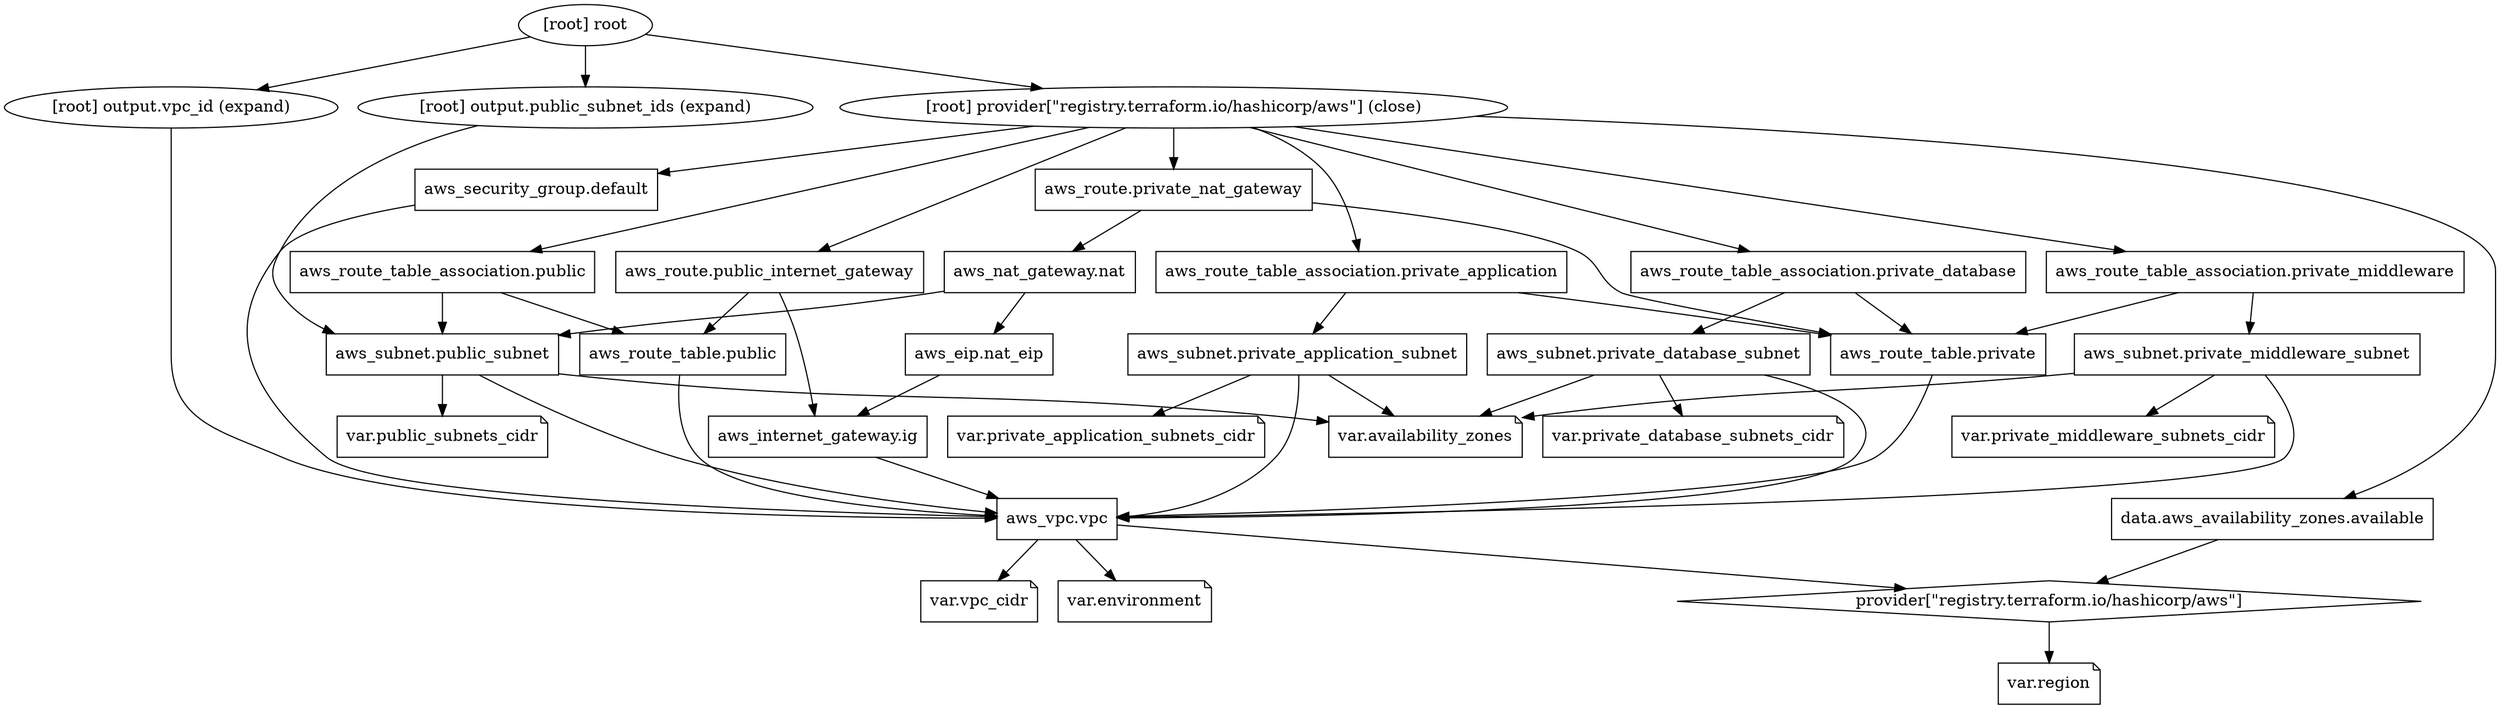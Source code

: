 digraph {
	compound = "true"
	newrank = "true"
	subgraph "root" {
		"[root] aws_eip.nat_eip (expand)" [label = "aws_eip.nat_eip", shape = "box"]
		"[root] aws_internet_gateway.ig (expand)" [label = "aws_internet_gateway.ig", shape = "box"]
		"[root] aws_nat_gateway.nat (expand)" [label = "aws_nat_gateway.nat", shape = "box"]
		"[root] aws_route.private_nat_gateway (expand)" [label = "aws_route.private_nat_gateway", shape = "box"]
		"[root] aws_route.public_internet_gateway (expand)" [label = "aws_route.public_internet_gateway", shape = "box"]
		"[root] aws_route_table.private (expand)" [label = "aws_route_table.private", shape = "box"]
		"[root] aws_route_table.public (expand)" [label = "aws_route_table.public", shape = "box"]
		"[root] aws_route_table_association.private_application (expand)" [label = "aws_route_table_association.private_application", shape = "box"]
		"[root] aws_route_table_association.private_database (expand)" [label = "aws_route_table_association.private_database", shape = "box"]
		"[root] aws_route_table_association.private_middleware (expand)" [label = "aws_route_table_association.private_middleware", shape = "box"]
		"[root] aws_route_table_association.public (expand)" [label = "aws_route_table_association.public", shape = "box"]
		"[root] aws_security_group.default (expand)" [label = "aws_security_group.default", shape = "box"]
		"[root] aws_subnet.private_application_subnet (expand)" [label = "aws_subnet.private_application_subnet", shape = "box"]
		"[root] aws_subnet.private_database_subnet (expand)" [label = "aws_subnet.private_database_subnet", shape = "box"]
		"[root] aws_subnet.private_middleware_subnet (expand)" [label = "aws_subnet.private_middleware_subnet", shape = "box"]
		"[root] aws_subnet.public_subnet (expand)" [label = "aws_subnet.public_subnet", shape = "box"]
		"[root] aws_vpc.vpc (expand)" [label = "aws_vpc.vpc", shape = "box"]
		"[root] data.aws_availability_zones.available (expand)" [label = "data.aws_availability_zones.available", shape = "box"]
		"[root] provider[\"registry.terraform.io/hashicorp/aws\"]" [label = "provider[\"registry.terraform.io/hashicorp/aws\"]", shape = "diamond"]
		"[root] var.availability_zones" [label = "var.availability_zones", shape = "note"]
		"[root] var.environment" [label = "var.environment", shape = "note"]
		"[root] var.private_application_subnets_cidr" [label = "var.private_application_subnets_cidr", shape = "note"]
		"[root] var.private_database_subnets_cidr" [label = "var.private_database_subnets_cidr", shape = "note"]
		"[root] var.private_middleware_subnets_cidr" [label = "var.private_middleware_subnets_cidr", shape = "note"]
		"[root] var.public_subnets_cidr" [label = "var.public_subnets_cidr", shape = "note"]
		"[root] var.region" [label = "var.region", shape = "note"]
		"[root] var.vpc_cidr" [label = "var.vpc_cidr", shape = "note"]
		"[root] aws_eip.nat_eip (expand)" -> "[root] aws_internet_gateway.ig (expand)"
		"[root] aws_internet_gateway.ig (expand)" -> "[root] aws_vpc.vpc (expand)"
		"[root] aws_nat_gateway.nat (expand)" -> "[root] aws_eip.nat_eip (expand)"
		"[root] aws_nat_gateway.nat (expand)" -> "[root] aws_subnet.public_subnet (expand)"
		"[root] aws_route.private_nat_gateway (expand)" -> "[root] aws_nat_gateway.nat (expand)"
		"[root] aws_route.private_nat_gateway (expand)" -> "[root] aws_route_table.private (expand)"
		"[root] aws_route.public_internet_gateway (expand)" -> "[root] aws_internet_gateway.ig (expand)"
		"[root] aws_route.public_internet_gateway (expand)" -> "[root] aws_route_table.public (expand)"
		"[root] aws_route_table.private (expand)" -> "[root] aws_vpc.vpc (expand)"
		"[root] aws_route_table.public (expand)" -> "[root] aws_vpc.vpc (expand)"
		"[root] aws_route_table_association.private_application (expand)" -> "[root] aws_route_table.private (expand)"
		"[root] aws_route_table_association.private_application (expand)" -> "[root] aws_subnet.private_application_subnet (expand)"
		"[root] aws_route_table_association.private_database (expand)" -> "[root] aws_route_table.private (expand)"
		"[root] aws_route_table_association.private_database (expand)" -> "[root] aws_subnet.private_database_subnet (expand)"
		"[root] aws_route_table_association.private_middleware (expand)" -> "[root] aws_route_table.private (expand)"
		"[root] aws_route_table_association.private_middleware (expand)" -> "[root] aws_subnet.private_middleware_subnet (expand)"
		"[root] aws_route_table_association.public (expand)" -> "[root] aws_route_table.public (expand)"
		"[root] aws_route_table_association.public (expand)" -> "[root] aws_subnet.public_subnet (expand)"
		"[root] aws_security_group.default (expand)" -> "[root] aws_vpc.vpc (expand)"
		"[root] aws_subnet.private_application_subnet (expand)" -> "[root] aws_vpc.vpc (expand)"
		"[root] aws_subnet.private_application_subnet (expand)" -> "[root] var.availability_zones"
		"[root] aws_subnet.private_application_subnet (expand)" -> "[root] var.private_application_subnets_cidr"
		"[root] aws_subnet.private_database_subnet (expand)" -> "[root] aws_vpc.vpc (expand)"
		"[root] aws_subnet.private_database_subnet (expand)" -> "[root] var.availability_zones"
		"[root] aws_subnet.private_database_subnet (expand)" -> "[root] var.private_database_subnets_cidr"
		"[root] aws_subnet.private_middleware_subnet (expand)" -> "[root] aws_vpc.vpc (expand)"
		"[root] aws_subnet.private_middleware_subnet (expand)" -> "[root] var.availability_zones"
		"[root] aws_subnet.private_middleware_subnet (expand)" -> "[root] var.private_middleware_subnets_cidr"
		"[root] aws_subnet.public_subnet (expand)" -> "[root] aws_vpc.vpc (expand)"
		"[root] aws_subnet.public_subnet (expand)" -> "[root] var.availability_zones"
		"[root] aws_subnet.public_subnet (expand)" -> "[root] var.public_subnets_cidr"
		"[root] aws_vpc.vpc (expand)" -> "[root] provider[\"registry.terraform.io/hashicorp/aws\"]"
		"[root] aws_vpc.vpc (expand)" -> "[root] var.environment"
		"[root] aws_vpc.vpc (expand)" -> "[root] var.vpc_cidr"
		"[root] data.aws_availability_zones.available (expand)" -> "[root] provider[\"registry.terraform.io/hashicorp/aws\"]"
		"[root] output.public_subnet_ids (expand)" -> "[root] aws_subnet.public_subnet (expand)"
		"[root] output.vpc_id (expand)" -> "[root] aws_vpc.vpc (expand)"
		"[root] provider[\"registry.terraform.io/hashicorp/aws\"] (close)" -> "[root] aws_route.private_nat_gateway (expand)"
		"[root] provider[\"registry.terraform.io/hashicorp/aws\"] (close)" -> "[root] aws_route.public_internet_gateway (expand)"
		"[root] provider[\"registry.terraform.io/hashicorp/aws\"] (close)" -> "[root] aws_route_table_association.private_application (expand)"
		"[root] provider[\"registry.terraform.io/hashicorp/aws\"] (close)" -> "[root] aws_route_table_association.private_database (expand)"
		"[root] provider[\"registry.terraform.io/hashicorp/aws\"] (close)" -> "[root] aws_route_table_association.private_middleware (expand)"
		"[root] provider[\"registry.terraform.io/hashicorp/aws\"] (close)" -> "[root] aws_route_table_association.public (expand)"
		"[root] provider[\"registry.terraform.io/hashicorp/aws\"] (close)" -> "[root] aws_security_group.default (expand)"
		"[root] provider[\"registry.terraform.io/hashicorp/aws\"] (close)" -> "[root] data.aws_availability_zones.available (expand)"
		"[root] provider[\"registry.terraform.io/hashicorp/aws\"]" -> "[root] var.region"
		"[root] root" -> "[root] output.public_subnet_ids (expand)"
		"[root] root" -> "[root] output.vpc_id (expand)"
		"[root] root" -> "[root] provider[\"registry.terraform.io/hashicorp/aws\"] (close)"
	}
}

